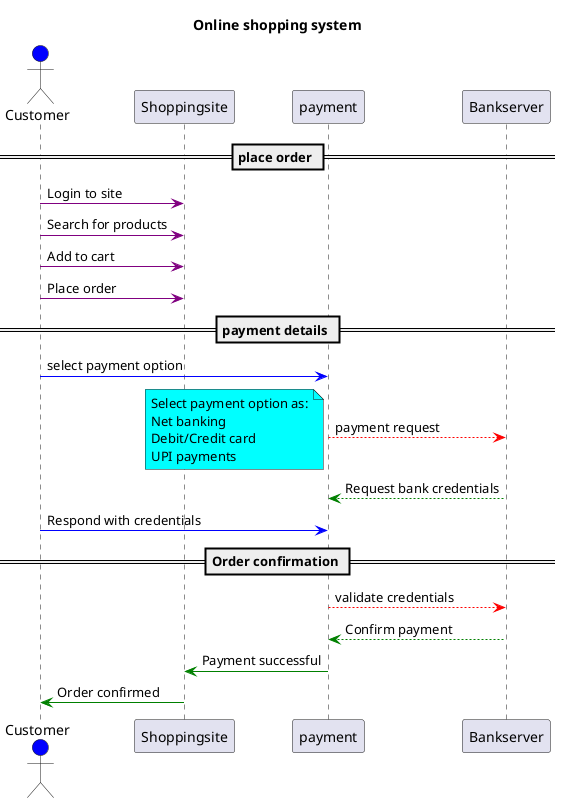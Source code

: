 @startuml
Title Online shopping system

actor Customer #Blue
== place order ==
Customer-[#Purple]>Shoppingsite : Login to site
Customer -[#Purple]> Shoppingsite : Search for products
Customer -[#Purple]> Shoppingsite : Add to cart
Customer -[#Purple]> Shoppingsite : Place order

== payment details ==
Customer-[#Blue]> payment : select payment option



payment--[#red]>Bankserver : payment request
note left #aqua
Select payment option as:
Net banking
Debit/Credit card
UPI payments
end note

Bankserver --[#Green]> payment : Request bank credentials

Customer -[#Blue]> payment : Respond with credentials

==Order confirmation ==
payment --[#red]> Bankserver : validate credentials

Bankserver --[#Green]> payment: Confirm payment
payment -[#Green]> Shoppingsite : Payment successful

Shoppingsite -[#Green]>Customer : Order confirmed








@enduml